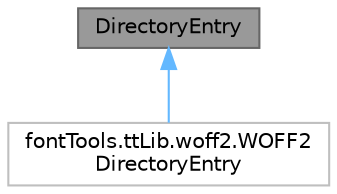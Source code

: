 digraph "DirectoryEntry"
{
 // LATEX_PDF_SIZE
  bgcolor="transparent";
  edge [fontname=Helvetica,fontsize=10,labelfontname=Helvetica,labelfontsize=10];
  node [fontname=Helvetica,fontsize=10,shape=box,height=0.2,width=0.4];
  Node1 [id="Node000001",label="DirectoryEntry",height=0.2,width=0.4,color="gray40", fillcolor="grey60", style="filled", fontcolor="black",tooltip=" "];
  Node1 -> Node2 [id="edge2_Node000001_Node000002",dir="back",color="steelblue1",style="solid",tooltip=" "];
  Node2 [id="Node000002",label="fontTools.ttLib.woff2.WOFF2\lDirectoryEntry",height=0.2,width=0.4,color="grey75", fillcolor="white", style="filled",URL="$d8/d8e/classfontTools_1_1ttLib_1_1woff2_1_1WOFF2DirectoryEntry.html",tooltip=" "];
}
